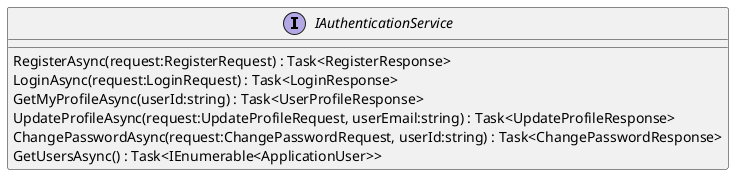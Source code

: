 @startuml
interface IAuthenticationService {
    RegisterAsync(request:RegisterRequest) : Task<RegisterResponse>
    LoginAsync(request:LoginRequest) : Task<LoginResponse>
    GetMyProfileAsync(userId:string) : Task<UserProfileResponse>
    UpdateProfileAsync(request:UpdateProfileRequest, userEmail:string) : Task<UpdateProfileResponse>
    ChangePasswordAsync(request:ChangePasswordRequest, userId:string) : Task<ChangePasswordResponse>
    GetUsersAsync() : Task<IEnumerable<ApplicationUser>>
}
@enduml
